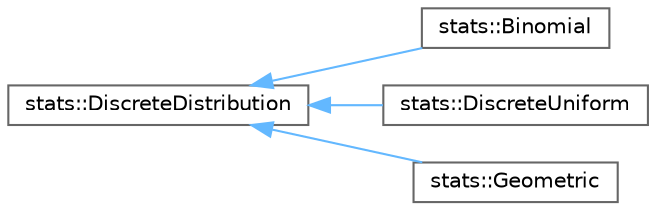 digraph "Gráfico de Hierarquia de Classes"
{
 // LATEX_PDF_SIZE
  bgcolor="transparent";
  edge [fontname=Helvetica,fontsize=10,labelfontname=Helvetica,labelfontsize=10];
  node [fontname=Helvetica,fontsize=10,shape=box,height=0.2,width=0.4];
  rankdir="LR";
  Node0 [id="Node000000",label="stats::DiscreteDistribution",height=0.2,width=0.4,color="grey40", fillcolor="white", style="filled",URL="$classstats_1_1_discrete_distribution.html",tooltip="Uma classe para representar uma distribuição discreta."];
  Node0 -> Node1 [id="edge1_Node000000_Node000001",dir="back",color="steelblue1",style="solid",tooltip=" "];
  Node1 [id="Node000001",label="stats::Binomial",height=0.2,width=0.4,color="grey40", fillcolor="white", style="filled",URL="$classstats_1_1_binomial.html",tooltip="Uma classe para representar uma distribuição binomial."];
  Node0 -> Node2 [id="edge2_Node000000_Node000002",dir="back",color="steelblue1",style="solid",tooltip=" "];
  Node2 [id="Node000002",label="stats::DiscreteUniform",height=0.2,width=0.4,color="grey40", fillcolor="white", style="filled",URL="$classstats_1_1_discrete_uniform.html",tooltip="Uma classe para representar uma distribuição discreta uniforme."];
  Node0 -> Node3 [id="edge3_Node000000_Node000003",dir="back",color="steelblue1",style="solid",tooltip=" "];
  Node3 [id="Node000003",label="stats::Geometric",height=0.2,width=0.4,color="grey40", fillcolor="white", style="filled",URL="$classstats_1_1_geometric.html",tooltip="Uma classe para representar uma distribuição geométrica."];
}
